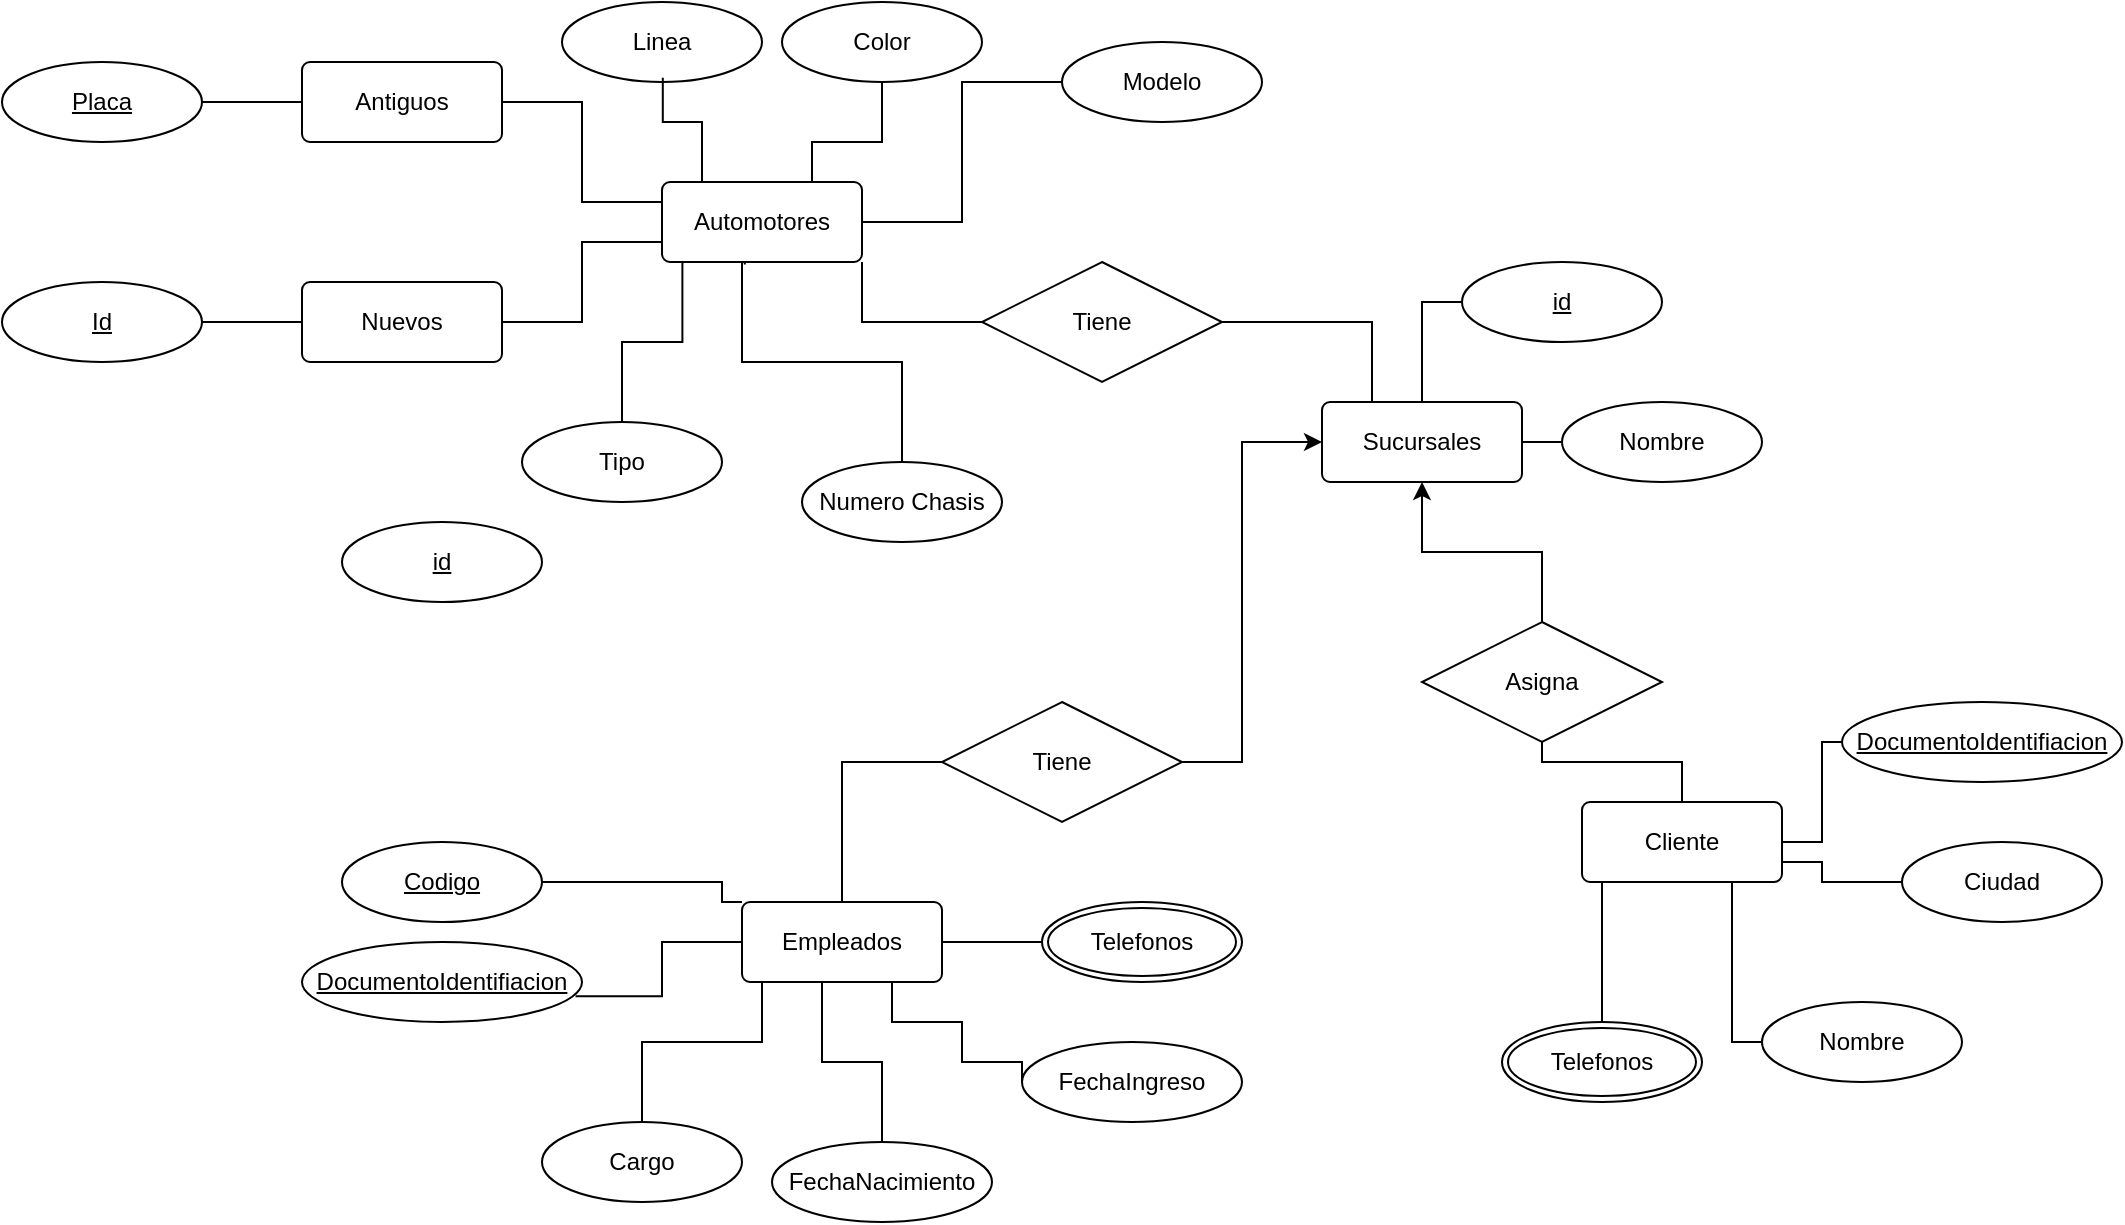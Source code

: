 <mxfile version="22.0.4" type="github">
  <diagram name="Page-1" id="lirOacD941ONzYD2INz7">
    <mxGraphModel dx="2170" dy="737" grid="1" gridSize="10" guides="1" tooltips="1" connect="1" arrows="1" fold="1" page="1" pageScale="1" pageWidth="850" pageHeight="1100" math="0" shadow="0">
      <root>
        <mxCell id="0" />
        <mxCell id="1" parent="0" />
        <mxCell id="EalYKJbWxJ6EaDQ2qeVK-31" style="edgeStyle=orthogonalEdgeStyle;rounded=0;orthogonalLoop=1;jettySize=auto;html=1;entryX=1;entryY=0.5;entryDx=0;entryDy=0;endArrow=none;endFill=0;" edge="1" parent="1" source="EalYKJbWxJ6EaDQ2qeVK-1" target="EalYKJbWxJ6EaDQ2qeVK-5">
          <mxGeometry relative="1" as="geometry">
            <Array as="points">
              <mxPoint x="-280" y="360" />
              <mxPoint x="-280" y="310" />
            </Array>
          </mxGeometry>
        </mxCell>
        <mxCell id="EalYKJbWxJ6EaDQ2qeVK-32" style="edgeStyle=orthogonalEdgeStyle;rounded=0;orthogonalLoop=1;jettySize=auto;html=1;entryX=1;entryY=0.5;entryDx=0;entryDy=0;endArrow=none;endFill=0;" edge="1" parent="1" source="EalYKJbWxJ6EaDQ2qeVK-1" target="EalYKJbWxJ6EaDQ2qeVK-6">
          <mxGeometry relative="1" as="geometry">
            <mxPoint x="-300.0" y="420" as="targetPoint" />
            <Array as="points">
              <mxPoint x="-280" y="380" />
              <mxPoint x="-280" y="420" />
            </Array>
          </mxGeometry>
        </mxCell>
        <mxCell id="EalYKJbWxJ6EaDQ2qeVK-46" style="edgeStyle=orthogonalEdgeStyle;rounded=0;orthogonalLoop=1;jettySize=auto;html=1;exitX=0.414;exitY=1.032;exitDx=0;exitDy=0;entryX=0.5;entryY=0;entryDx=0;entryDy=0;endArrow=none;endFill=0;exitPerimeter=0;" edge="1" parent="1" source="EalYKJbWxJ6EaDQ2qeVK-1" target="EalYKJbWxJ6EaDQ2qeVK-37">
          <mxGeometry relative="1" as="geometry">
            <Array as="points">
              <mxPoint x="-199" y="390" />
              <mxPoint x="-200" y="390" />
              <mxPoint x="-200" y="440" />
              <mxPoint x="-120" y="440" />
            </Array>
          </mxGeometry>
        </mxCell>
        <mxCell id="EalYKJbWxJ6EaDQ2qeVK-48" style="edgeStyle=orthogonalEdgeStyle;rounded=0;orthogonalLoop=1;jettySize=auto;html=1;exitX=0.75;exitY=0;exitDx=0;exitDy=0;endArrow=none;endFill=0;" edge="1" parent="1" source="EalYKJbWxJ6EaDQ2qeVK-1" target="EalYKJbWxJ6EaDQ2qeVK-38">
          <mxGeometry relative="1" as="geometry">
            <Array as="points">
              <mxPoint x="-165" y="330" />
              <mxPoint x="-130" y="330" />
            </Array>
          </mxGeometry>
        </mxCell>
        <mxCell id="EalYKJbWxJ6EaDQ2qeVK-53" style="edgeStyle=orthogonalEdgeStyle;rounded=0;orthogonalLoop=1;jettySize=auto;html=1;entryX=0;entryY=0.5;entryDx=0;entryDy=0;endArrow=none;endFill=0;" edge="1" parent="1" source="EalYKJbWxJ6EaDQ2qeVK-1" target="EalYKJbWxJ6EaDQ2qeVK-36">
          <mxGeometry relative="1" as="geometry" />
        </mxCell>
        <mxCell id="EalYKJbWxJ6EaDQ2qeVK-59" style="edgeStyle=orthogonalEdgeStyle;rounded=0;orthogonalLoop=1;jettySize=auto;html=1;exitX=0.102;exitY=0.982;exitDx=0;exitDy=0;entryX=0.5;entryY=0;entryDx=0;entryDy=0;exitPerimeter=0;endArrow=none;endFill=0;" edge="1" parent="1" source="EalYKJbWxJ6EaDQ2qeVK-1" target="EalYKJbWxJ6EaDQ2qeVK-34">
          <mxGeometry relative="1" as="geometry">
            <Array as="points">
              <mxPoint x="-230" y="430" />
              <mxPoint x="-260" y="430" />
            </Array>
          </mxGeometry>
        </mxCell>
        <mxCell id="EalYKJbWxJ6EaDQ2qeVK-1" value="Automotores" style="rounded=1;arcSize=10;whiteSpace=wrap;html=1;align=center;" vertex="1" parent="1">
          <mxGeometry x="-240" y="350" width="100" height="40" as="geometry" />
        </mxCell>
        <mxCell id="EalYKJbWxJ6EaDQ2qeVK-9" style="edgeStyle=orthogonalEdgeStyle;rounded=0;orthogonalLoop=1;jettySize=auto;html=1;entryX=0;entryY=0.5;entryDx=0;entryDy=0;endArrow=none;endFill=0;" edge="1" parent="1" source="EalYKJbWxJ6EaDQ2qeVK-2" target="EalYKJbWxJ6EaDQ2qeVK-7">
          <mxGeometry relative="1" as="geometry" />
        </mxCell>
        <mxCell id="EalYKJbWxJ6EaDQ2qeVK-10" style="edgeStyle=orthogonalEdgeStyle;rounded=0;orthogonalLoop=1;jettySize=auto;html=1;exitX=1;exitY=0.5;exitDx=0;exitDy=0;endArrow=none;endFill=0;" edge="1" parent="1" source="EalYKJbWxJ6EaDQ2qeVK-2" target="EalYKJbWxJ6EaDQ2qeVK-8">
          <mxGeometry relative="1" as="geometry" />
        </mxCell>
        <mxCell id="EalYKJbWxJ6EaDQ2qeVK-64" style="edgeStyle=orthogonalEdgeStyle;rounded=0;orthogonalLoop=1;jettySize=auto;html=1;exitX=0.25;exitY=0;exitDx=0;exitDy=0;entryX=1;entryY=0.5;entryDx=0;entryDy=0;endArrow=none;endFill=0;" edge="1" parent="1" source="EalYKJbWxJ6EaDQ2qeVK-2" target="EalYKJbWxJ6EaDQ2qeVK-58">
          <mxGeometry relative="1" as="geometry" />
        </mxCell>
        <mxCell id="EalYKJbWxJ6EaDQ2qeVK-2" value="Sucursales" style="rounded=1;arcSize=10;whiteSpace=wrap;html=1;align=center;" vertex="1" parent="1">
          <mxGeometry x="90" y="460" width="100" height="40" as="geometry" />
        </mxCell>
        <mxCell id="EalYKJbWxJ6EaDQ2qeVK-13" style="edgeStyle=orthogonalEdgeStyle;rounded=0;orthogonalLoop=1;jettySize=auto;html=1;entryX=0;entryY=0.5;entryDx=0;entryDy=0;endArrow=none;endFill=0;" edge="1" parent="1" source="EalYKJbWxJ6EaDQ2qeVK-3" target="EalYKJbWxJ6EaDQ2qeVK-12">
          <mxGeometry relative="1" as="geometry">
            <Array as="points">
              <mxPoint x="340" y="680" />
            </Array>
          </mxGeometry>
        </mxCell>
        <mxCell id="EalYKJbWxJ6EaDQ2qeVK-16" style="edgeStyle=orthogonalEdgeStyle;rounded=0;orthogonalLoop=1;jettySize=auto;html=1;exitX=0.75;exitY=1;exitDx=0;exitDy=0;endArrow=none;endFill=0;" edge="1" parent="1" source="EalYKJbWxJ6EaDQ2qeVK-3" target="EalYKJbWxJ6EaDQ2qeVK-11">
          <mxGeometry relative="1" as="geometry">
            <Array as="points">
              <mxPoint x="295" y="780" />
            </Array>
          </mxGeometry>
        </mxCell>
        <mxCell id="EalYKJbWxJ6EaDQ2qeVK-17" style="edgeStyle=orthogonalEdgeStyle;rounded=0;orthogonalLoop=1;jettySize=auto;html=1;entryX=0;entryY=0.5;entryDx=0;entryDy=0;endArrow=none;endFill=0;" edge="1" parent="1" source="EalYKJbWxJ6EaDQ2qeVK-3" target="EalYKJbWxJ6EaDQ2qeVK-14">
          <mxGeometry relative="1" as="geometry">
            <Array as="points">
              <mxPoint x="340" y="690" />
              <mxPoint x="340" y="700" />
            </Array>
          </mxGeometry>
        </mxCell>
        <mxCell id="EalYKJbWxJ6EaDQ2qeVK-18" style="edgeStyle=orthogonalEdgeStyle;rounded=0;orthogonalLoop=1;jettySize=auto;html=1;exitX=0.25;exitY=1;exitDx=0;exitDy=0;endArrow=none;endFill=0;" edge="1" parent="1" source="EalYKJbWxJ6EaDQ2qeVK-3" target="EalYKJbWxJ6EaDQ2qeVK-15">
          <mxGeometry relative="1" as="geometry">
            <Array as="points">
              <mxPoint x="230" y="700" />
            </Array>
          </mxGeometry>
        </mxCell>
        <mxCell id="EalYKJbWxJ6EaDQ2qeVK-62" style="edgeStyle=orthogonalEdgeStyle;rounded=0;orthogonalLoop=1;jettySize=auto;html=1;entryX=0.5;entryY=1;entryDx=0;entryDy=0;endArrow=none;endFill=0;" edge="1" parent="1" source="EalYKJbWxJ6EaDQ2qeVK-3" target="EalYKJbWxJ6EaDQ2qeVK-57">
          <mxGeometry relative="1" as="geometry" />
        </mxCell>
        <mxCell id="EalYKJbWxJ6EaDQ2qeVK-3" value="Cliente" style="rounded=1;arcSize=10;whiteSpace=wrap;html=1;align=center;" vertex="1" parent="1">
          <mxGeometry x="220" y="660" width="100" height="40" as="geometry" />
        </mxCell>
        <mxCell id="EalYKJbWxJ6EaDQ2qeVK-25" style="edgeStyle=orthogonalEdgeStyle;rounded=0;orthogonalLoop=1;jettySize=auto;html=1;exitX=0;exitY=0;exitDx=0;exitDy=0;entryX=1;entryY=0.5;entryDx=0;entryDy=0;endArrow=none;endFill=0;" edge="1" parent="1" source="EalYKJbWxJ6EaDQ2qeVK-4" target="EalYKJbWxJ6EaDQ2qeVK-20">
          <mxGeometry relative="1" as="geometry">
            <Array as="points">
              <mxPoint x="-210" y="710" />
              <mxPoint x="-210" y="700" />
            </Array>
          </mxGeometry>
        </mxCell>
        <mxCell id="EalYKJbWxJ6EaDQ2qeVK-27" style="edgeStyle=orthogonalEdgeStyle;rounded=0;orthogonalLoop=1;jettySize=auto;html=1;exitX=0.5;exitY=1;exitDx=0;exitDy=0;endArrow=none;endFill=0;entryX=0.5;entryY=0;entryDx=0;entryDy=0;" edge="1" parent="1" source="EalYKJbWxJ6EaDQ2qeVK-4" target="EalYKJbWxJ6EaDQ2qeVK-21">
          <mxGeometry relative="1" as="geometry">
            <Array as="points">
              <mxPoint x="-190" y="750" />
              <mxPoint x="-190" y="780" />
              <mxPoint x="-250" y="780" />
            </Array>
          </mxGeometry>
        </mxCell>
        <mxCell id="EalYKJbWxJ6EaDQ2qeVK-28" style="edgeStyle=orthogonalEdgeStyle;rounded=0;orthogonalLoop=1;jettySize=auto;html=1;endArrow=none;endFill=0;entryX=0.5;entryY=0;entryDx=0;entryDy=0;" edge="1" parent="1" source="EalYKJbWxJ6EaDQ2qeVK-4" target="EalYKJbWxJ6EaDQ2qeVK-23">
          <mxGeometry relative="1" as="geometry">
            <Array as="points">
              <mxPoint x="-160" y="790" />
              <mxPoint x="-130" y="790" />
            </Array>
          </mxGeometry>
        </mxCell>
        <mxCell id="EalYKJbWxJ6EaDQ2qeVK-29" style="edgeStyle=orthogonalEdgeStyle;rounded=0;orthogonalLoop=1;jettySize=auto;html=1;exitX=0.75;exitY=1;exitDx=0;exitDy=0;entryX=0;entryY=0.5;entryDx=0;entryDy=0;endArrow=none;endFill=0;" edge="1" parent="1" source="EalYKJbWxJ6EaDQ2qeVK-4" target="EalYKJbWxJ6EaDQ2qeVK-24">
          <mxGeometry relative="1" as="geometry">
            <Array as="points">
              <mxPoint x="-125" y="770" />
              <mxPoint x="-90" y="770" />
              <mxPoint x="-90" y="790" />
            </Array>
          </mxGeometry>
        </mxCell>
        <mxCell id="EalYKJbWxJ6EaDQ2qeVK-30" style="edgeStyle=orthogonalEdgeStyle;rounded=0;orthogonalLoop=1;jettySize=auto;html=1;entryX=0;entryY=0.5;entryDx=0;entryDy=0;endArrow=none;endFill=0;" edge="1" parent="1" source="EalYKJbWxJ6EaDQ2qeVK-4" target="EalYKJbWxJ6EaDQ2qeVK-22">
          <mxGeometry relative="1" as="geometry" />
        </mxCell>
        <mxCell id="EalYKJbWxJ6EaDQ2qeVK-60" style="edgeStyle=orthogonalEdgeStyle;rounded=0;orthogonalLoop=1;jettySize=auto;html=1;entryX=0;entryY=0.5;entryDx=0;entryDy=0;endArrow=none;endFill=0;startArrow=none;startFill=0;" edge="1" parent="1" source="EalYKJbWxJ6EaDQ2qeVK-4" target="EalYKJbWxJ6EaDQ2qeVK-56">
          <mxGeometry relative="1" as="geometry" />
        </mxCell>
        <mxCell id="EalYKJbWxJ6EaDQ2qeVK-4" value="Empleados" style="rounded=1;arcSize=10;whiteSpace=wrap;html=1;align=center;" vertex="1" parent="1">
          <mxGeometry x="-200" y="710" width="100" height="40" as="geometry" />
        </mxCell>
        <mxCell id="EalYKJbWxJ6EaDQ2qeVK-49" style="edgeStyle=orthogonalEdgeStyle;rounded=0;orthogonalLoop=1;jettySize=auto;html=1;entryX=1;entryY=0.5;entryDx=0;entryDy=0;endArrow=none;endFill=0;" edge="1" parent="1" source="EalYKJbWxJ6EaDQ2qeVK-5" target="EalYKJbWxJ6EaDQ2qeVK-43">
          <mxGeometry relative="1" as="geometry" />
        </mxCell>
        <mxCell id="EalYKJbWxJ6EaDQ2qeVK-5" value="Antiguos" style="rounded=1;arcSize=10;whiteSpace=wrap;html=1;align=center;" vertex="1" parent="1">
          <mxGeometry x="-420" y="290" width="100" height="40" as="geometry" />
        </mxCell>
        <mxCell id="EalYKJbWxJ6EaDQ2qeVK-50" style="edgeStyle=orthogonalEdgeStyle;rounded=0;orthogonalLoop=1;jettySize=auto;html=1;entryX=1;entryY=0.5;entryDx=0;entryDy=0;endArrow=none;endFill=0;" edge="1" parent="1" source="EalYKJbWxJ6EaDQ2qeVK-6" target="EalYKJbWxJ6EaDQ2qeVK-44">
          <mxGeometry relative="1" as="geometry" />
        </mxCell>
        <mxCell id="EalYKJbWxJ6EaDQ2qeVK-6" value="Nuevos" style="rounded=1;arcSize=10;whiteSpace=wrap;html=1;align=center;" vertex="1" parent="1">
          <mxGeometry x="-420" y="400" width="100" height="40" as="geometry" />
        </mxCell>
        <mxCell id="EalYKJbWxJ6EaDQ2qeVK-7" value="id" style="ellipse;whiteSpace=wrap;html=1;align=center;fontStyle=4;" vertex="1" parent="1">
          <mxGeometry x="160" y="390" width="100" height="40" as="geometry" />
        </mxCell>
        <mxCell id="EalYKJbWxJ6EaDQ2qeVK-8" value="Nombre" style="ellipse;whiteSpace=wrap;html=1;align=center;" vertex="1" parent="1">
          <mxGeometry x="210" y="460" width="100" height="40" as="geometry" />
        </mxCell>
        <mxCell id="EalYKJbWxJ6EaDQ2qeVK-11" value="Nombre" style="ellipse;whiteSpace=wrap;html=1;align=center;" vertex="1" parent="1">
          <mxGeometry x="310" y="760" width="100" height="40" as="geometry" />
        </mxCell>
        <mxCell id="EalYKJbWxJ6EaDQ2qeVK-12" value="DocumentoIdentifiacion" style="ellipse;whiteSpace=wrap;html=1;align=center;fontStyle=4;" vertex="1" parent="1">
          <mxGeometry x="350" y="610" width="140" height="40" as="geometry" />
        </mxCell>
        <mxCell id="EalYKJbWxJ6EaDQ2qeVK-14" value="Ciudad" style="ellipse;whiteSpace=wrap;html=1;align=center;" vertex="1" parent="1">
          <mxGeometry x="380" y="680" width="100" height="40" as="geometry" />
        </mxCell>
        <mxCell id="EalYKJbWxJ6EaDQ2qeVK-15" value="Telefonos" style="ellipse;shape=doubleEllipse;margin=3;whiteSpace=wrap;html=1;align=center;" vertex="1" parent="1">
          <mxGeometry x="180" y="770" width="100" height="40" as="geometry" />
        </mxCell>
        <mxCell id="EalYKJbWxJ6EaDQ2qeVK-19" value="DocumentoIdentifiacion" style="ellipse;whiteSpace=wrap;html=1;align=center;fontStyle=4;" vertex="1" parent="1">
          <mxGeometry x="-420" y="730" width="140" height="40" as="geometry" />
        </mxCell>
        <mxCell id="EalYKJbWxJ6EaDQ2qeVK-20" value="Codigo" style="ellipse;whiteSpace=wrap;html=1;align=center;fontStyle=4;" vertex="1" parent="1">
          <mxGeometry x="-400" y="680" width="100" height="40" as="geometry" />
        </mxCell>
        <mxCell id="EalYKJbWxJ6EaDQ2qeVK-21" value="Cargo" style="ellipse;whiteSpace=wrap;html=1;align=center;" vertex="1" parent="1">
          <mxGeometry x="-300" y="820" width="100" height="40" as="geometry" />
        </mxCell>
        <mxCell id="EalYKJbWxJ6EaDQ2qeVK-22" value="Telefonos" style="ellipse;shape=doubleEllipse;margin=3;whiteSpace=wrap;html=1;align=center;" vertex="1" parent="1">
          <mxGeometry x="-50" y="710" width="100" height="40" as="geometry" />
        </mxCell>
        <mxCell id="EalYKJbWxJ6EaDQ2qeVK-23" value="FechaNacimiento" style="ellipse;whiteSpace=wrap;html=1;align=center;" vertex="1" parent="1">
          <mxGeometry x="-185" y="830" width="110" height="40" as="geometry" />
        </mxCell>
        <mxCell id="EalYKJbWxJ6EaDQ2qeVK-24" value="FechaIngreso" style="ellipse;whiteSpace=wrap;html=1;align=center;" vertex="1" parent="1">
          <mxGeometry x="-60" y="780" width="110" height="40" as="geometry" />
        </mxCell>
        <mxCell id="EalYKJbWxJ6EaDQ2qeVK-26" style="edgeStyle=orthogonalEdgeStyle;rounded=0;orthogonalLoop=1;jettySize=auto;html=1;exitX=0;exitY=0.5;exitDx=0;exitDy=0;entryX=0.977;entryY=0.678;entryDx=0;entryDy=0;entryPerimeter=0;endArrow=none;endFill=0;" edge="1" parent="1" source="EalYKJbWxJ6EaDQ2qeVK-4" target="EalYKJbWxJ6EaDQ2qeVK-19">
          <mxGeometry relative="1" as="geometry" />
        </mxCell>
        <mxCell id="EalYKJbWxJ6EaDQ2qeVK-33" value="id" style="ellipse;whiteSpace=wrap;html=1;align=center;fontStyle=4;" vertex="1" parent="1">
          <mxGeometry x="-400" y="520" width="100" height="40" as="geometry" />
        </mxCell>
        <mxCell id="EalYKJbWxJ6EaDQ2qeVK-34" value="Tipo" style="ellipse;whiteSpace=wrap;html=1;align=center;" vertex="1" parent="1">
          <mxGeometry x="-310" y="470" width="100" height="40" as="geometry" />
        </mxCell>
        <mxCell id="EalYKJbWxJ6EaDQ2qeVK-36" value="Modelo" style="ellipse;whiteSpace=wrap;html=1;align=center;" vertex="1" parent="1">
          <mxGeometry x="-40" y="280" width="100" height="40" as="geometry" />
        </mxCell>
        <mxCell id="EalYKJbWxJ6EaDQ2qeVK-37" value="Numero Chasis" style="ellipse;whiteSpace=wrap;html=1;align=center;" vertex="1" parent="1">
          <mxGeometry x="-170" y="490" width="100" height="40" as="geometry" />
        </mxCell>
        <mxCell id="EalYKJbWxJ6EaDQ2qeVK-38" value="Color" style="ellipse;whiteSpace=wrap;html=1;align=center;" vertex="1" parent="1">
          <mxGeometry x="-180" y="260" width="100" height="40" as="geometry" />
        </mxCell>
        <mxCell id="EalYKJbWxJ6EaDQ2qeVK-40" value="Linea" style="ellipse;whiteSpace=wrap;html=1;align=center;" vertex="1" parent="1">
          <mxGeometry x="-290" y="260" width="100" height="40" as="geometry" />
        </mxCell>
        <mxCell id="EalYKJbWxJ6EaDQ2qeVK-43" value="Placa" style="ellipse;whiteSpace=wrap;html=1;align=center;fontStyle=4;" vertex="1" parent="1">
          <mxGeometry x="-570" y="290" width="100" height="40" as="geometry" />
        </mxCell>
        <mxCell id="EalYKJbWxJ6EaDQ2qeVK-44" value="Id" style="ellipse;whiteSpace=wrap;html=1;align=center;fontStyle=4;" vertex="1" parent="1">
          <mxGeometry x="-570" y="400" width="100" height="40" as="geometry" />
        </mxCell>
        <mxCell id="EalYKJbWxJ6EaDQ2qeVK-52" style="edgeStyle=orthogonalEdgeStyle;rounded=0;orthogonalLoop=1;jettySize=auto;html=1;entryX=0.504;entryY=0.948;entryDx=0;entryDy=0;entryPerimeter=0;endArrow=none;endFill=0;" edge="1" parent="1" source="EalYKJbWxJ6EaDQ2qeVK-1" target="EalYKJbWxJ6EaDQ2qeVK-40">
          <mxGeometry relative="1" as="geometry">
            <Array as="points">
              <mxPoint x="-220" y="320" />
              <mxPoint x="-240" y="320" />
            </Array>
          </mxGeometry>
        </mxCell>
        <mxCell id="EalYKJbWxJ6EaDQ2qeVK-61" style="edgeStyle=orthogonalEdgeStyle;rounded=0;orthogonalLoop=1;jettySize=auto;html=1;endArrow=classic;endFill=1;" edge="1" parent="1" source="EalYKJbWxJ6EaDQ2qeVK-56" target="EalYKJbWxJ6EaDQ2qeVK-2">
          <mxGeometry relative="1" as="geometry">
            <Array as="points">
              <mxPoint x="50" y="640" />
              <mxPoint x="50" y="480" />
            </Array>
          </mxGeometry>
        </mxCell>
        <mxCell id="EalYKJbWxJ6EaDQ2qeVK-56" value="Tiene" style="shape=rhombus;perimeter=rhombusPerimeter;whiteSpace=wrap;html=1;align=center;" vertex="1" parent="1">
          <mxGeometry x="-100" y="610" width="120" height="60" as="geometry" />
        </mxCell>
        <mxCell id="EalYKJbWxJ6EaDQ2qeVK-63" style="edgeStyle=orthogonalEdgeStyle;rounded=0;orthogonalLoop=1;jettySize=auto;html=1;entryX=0.5;entryY=1;entryDx=0;entryDy=0;endArrow=classic;endFill=1;" edge="1" parent="1" source="EalYKJbWxJ6EaDQ2qeVK-57" target="EalYKJbWxJ6EaDQ2qeVK-2">
          <mxGeometry relative="1" as="geometry" />
        </mxCell>
        <mxCell id="EalYKJbWxJ6EaDQ2qeVK-57" value="Asigna" style="shape=rhombus;perimeter=rhombusPerimeter;whiteSpace=wrap;html=1;align=center;" vertex="1" parent="1">
          <mxGeometry x="140" y="570" width="120" height="60" as="geometry" />
        </mxCell>
        <mxCell id="EalYKJbWxJ6EaDQ2qeVK-65" style="edgeStyle=orthogonalEdgeStyle;rounded=0;orthogonalLoop=1;jettySize=auto;html=1;exitX=0;exitY=0.5;exitDx=0;exitDy=0;entryX=1;entryY=1;entryDx=0;entryDy=0;endArrow=none;endFill=0;" edge="1" parent="1" source="EalYKJbWxJ6EaDQ2qeVK-58" target="EalYKJbWxJ6EaDQ2qeVK-1">
          <mxGeometry relative="1" as="geometry" />
        </mxCell>
        <mxCell id="EalYKJbWxJ6EaDQ2qeVK-58" value="Tiene" style="shape=rhombus;perimeter=rhombusPerimeter;whiteSpace=wrap;html=1;align=center;" vertex="1" parent="1">
          <mxGeometry x="-80" y="390" width="120" height="60" as="geometry" />
        </mxCell>
      </root>
    </mxGraphModel>
  </diagram>
</mxfile>
